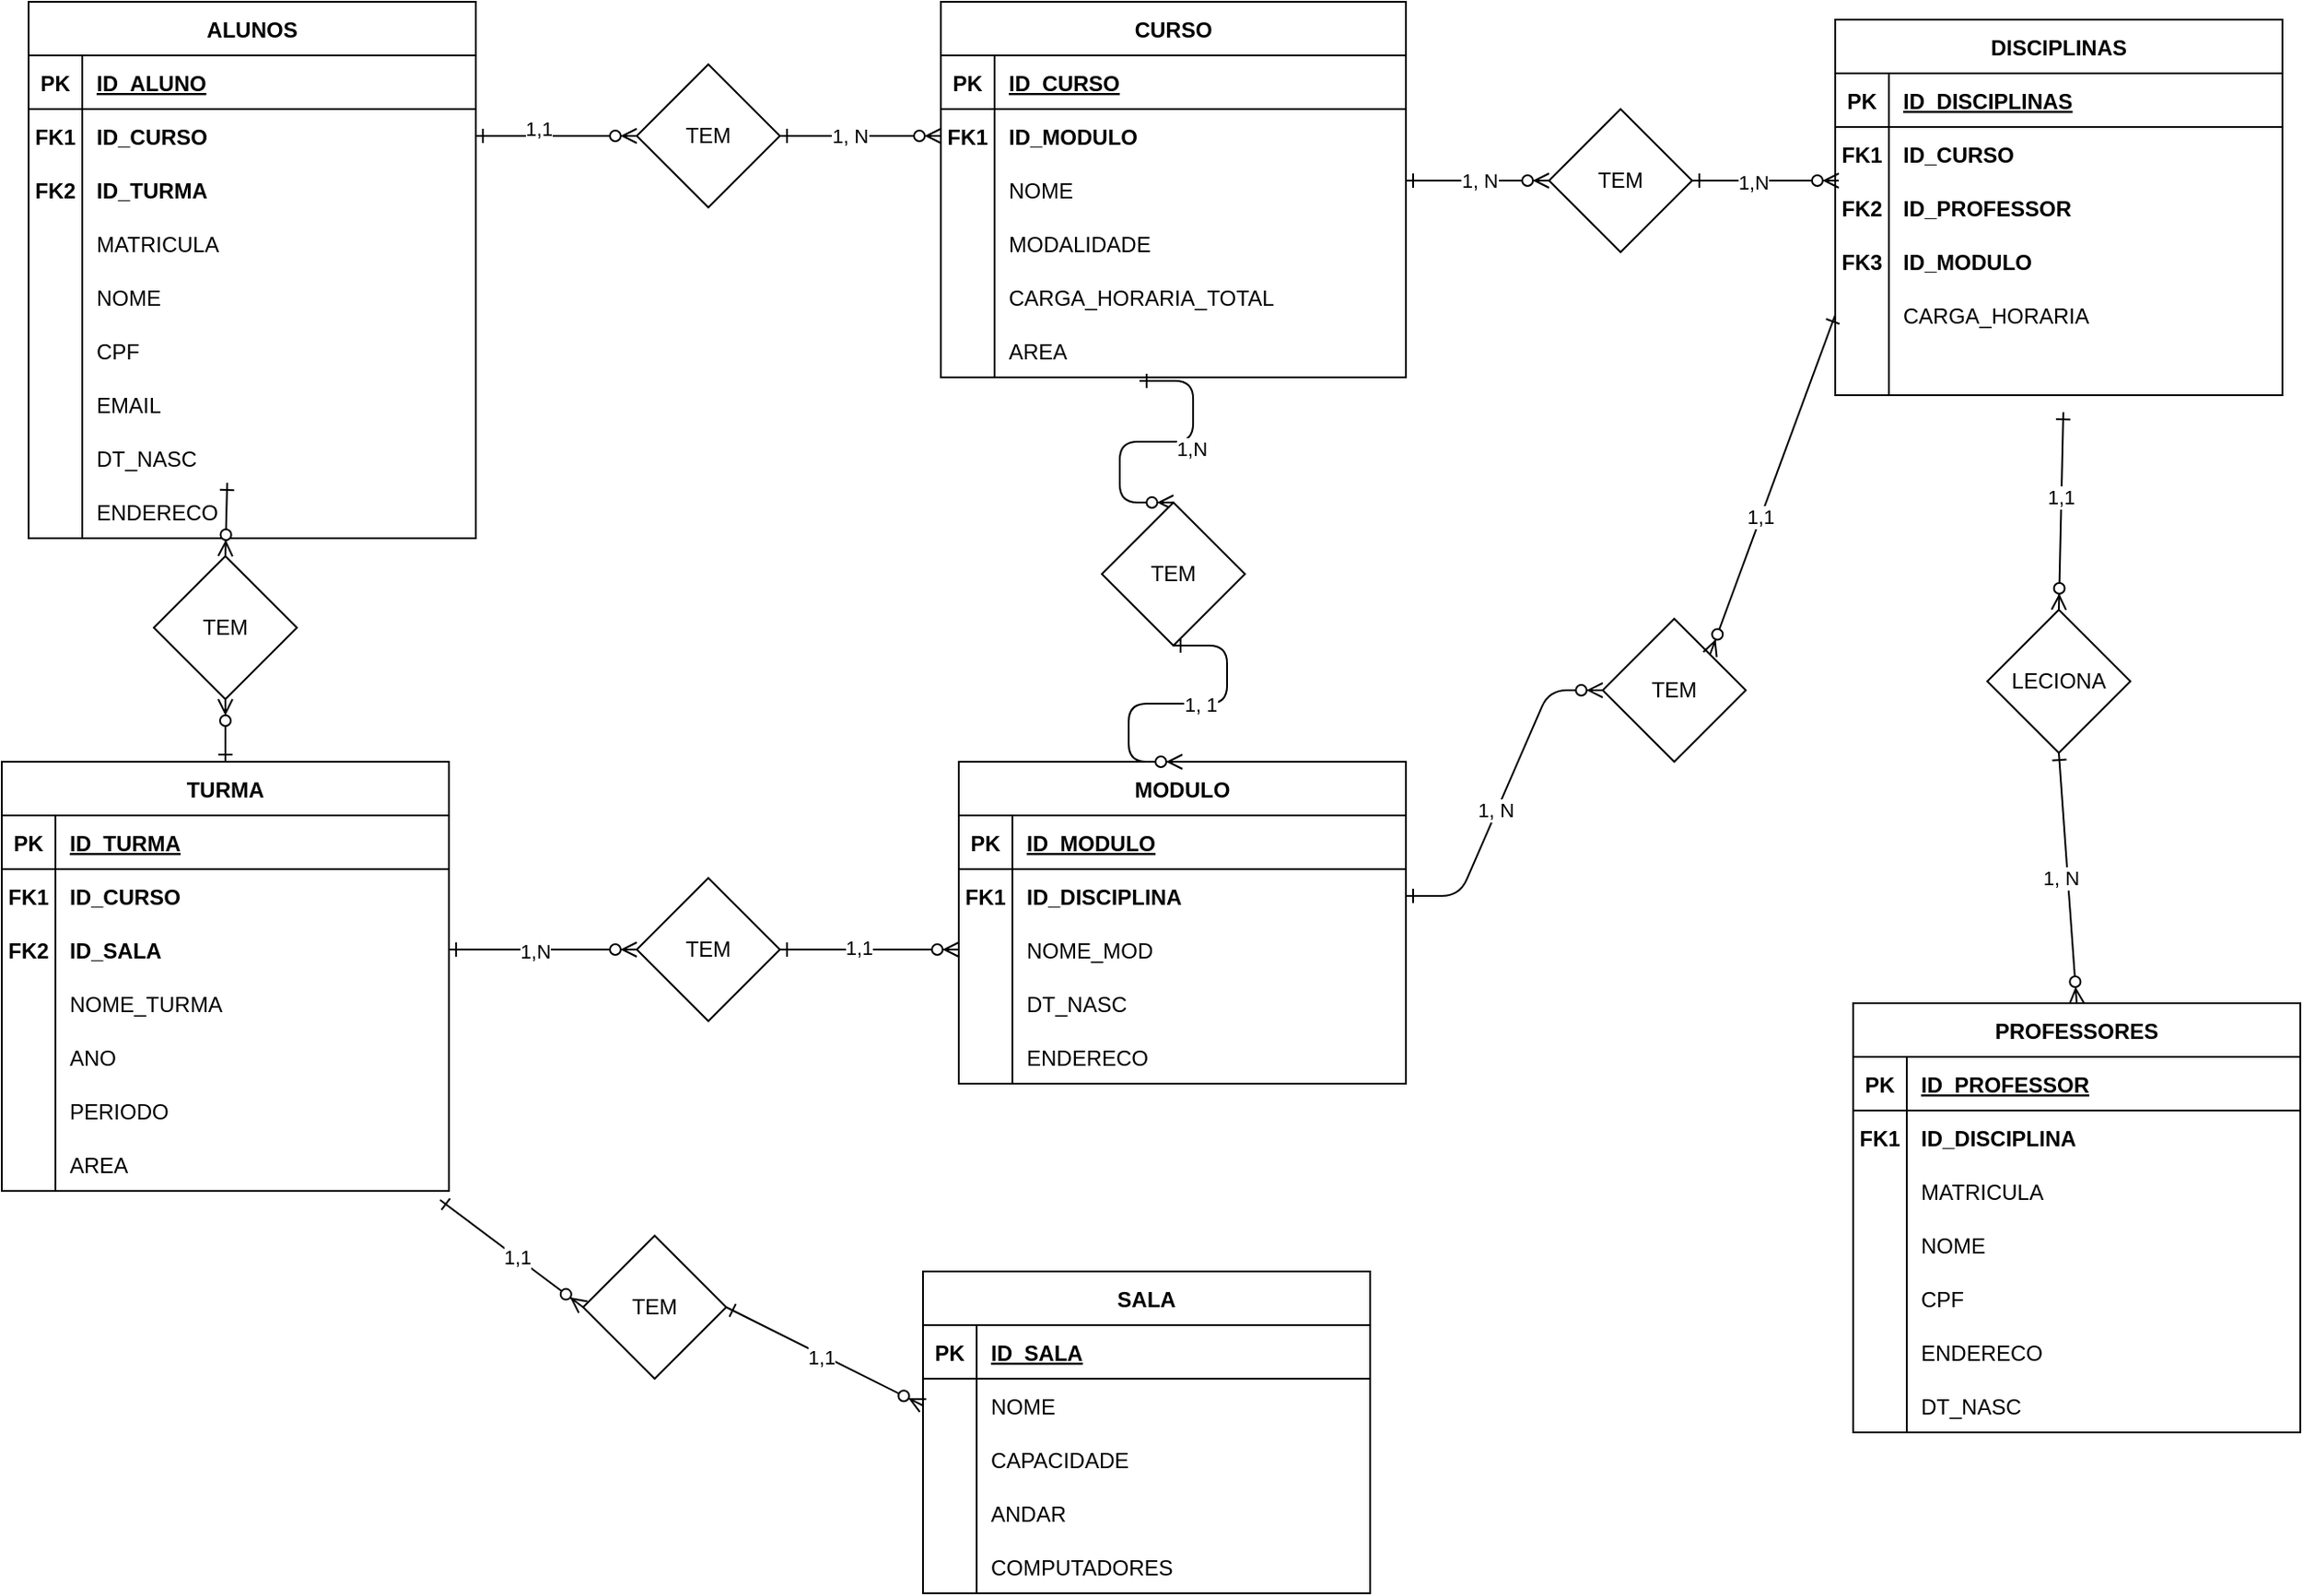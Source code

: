 <mxfile version="21.7.5" type="github">
  <diagram id="R2lEEEUBdFMjLlhIrx00" name="Page-1">
    <mxGraphModel dx="1434" dy="768" grid="1" gridSize="10" guides="1" tooltips="1" connect="1" arrows="1" fold="1" page="1" pageScale="1" pageWidth="850" pageHeight="1100" math="0" shadow="0" extFonts="Permanent Marker^https://fonts.googleapis.com/css?family=Permanent+Marker">
      <root>
        <mxCell id="0" />
        <mxCell id="1" parent="0" />
        <mxCell id="C-vyLk0tnHw3VtMMgP7b-1" value="" style="edgeStyle=entityRelationEdgeStyle;endArrow=ERzeroToMany;startArrow=ERone;endFill=1;startFill=0;exitX=1;exitY=0.5;exitDx=0;exitDy=0;entryX=0;entryY=0.5;entryDx=0;entryDy=0;" parent="1" source="-hiC41WYeYtVtAj1oazb-33" target="C-vyLk0tnHw3VtMMgP7b-6" edge="1">
          <mxGeometry width="100" height="100" relative="1" as="geometry">
            <mxPoint x="340" y="720" as="sourcePoint" />
            <mxPoint x="440" y="620" as="targetPoint" />
            <Array as="points">
              <mxPoint x="410" y="200" />
            </Array>
          </mxGeometry>
        </mxCell>
        <mxCell id="5HD7OeJxK2w6Mlb2MV0D-38" value="1, N" style="edgeLabel;html=1;align=center;verticalAlign=middle;resizable=0;points=[];" vertex="1" connectable="0" parent="C-vyLk0tnHw3VtMMgP7b-1">
          <mxGeometry x="-0.133" relative="1" as="geometry">
            <mxPoint as="offset" />
          </mxGeometry>
        </mxCell>
        <mxCell id="C-vyLk0tnHw3VtMMgP7b-12" value="" style="edgeStyle=entityRelationEdgeStyle;endArrow=ERzeroToMany;startArrow=ERone;endFill=1;startFill=0;entryX=0;entryY=0.5;entryDx=0;entryDy=0;" parent="1" source="-hiC41WYeYtVtAj1oazb-38" target="plqxTGIZk48bvA9duy29-41" edge="1">
          <mxGeometry width="100" height="100" relative="1" as="geometry">
            <mxPoint x="200" y="580" as="sourcePoint" />
            <mxPoint x="240" y="930" as="targetPoint" />
          </mxGeometry>
        </mxCell>
        <mxCell id="5HD7OeJxK2w6Mlb2MV0D-43" value="1,1" style="edgeLabel;html=1;align=center;verticalAlign=middle;resizable=0;points=[];" vertex="1" connectable="0" parent="C-vyLk0tnHw3VtMMgP7b-12">
          <mxGeometry x="-0.126" y="1" relative="1" as="geometry">
            <mxPoint as="offset" />
          </mxGeometry>
        </mxCell>
        <mxCell id="C-vyLk0tnHw3VtMMgP7b-2" value="CURSO" style="shape=table;startSize=30;container=1;collapsible=1;childLayout=tableLayout;fixedRows=1;rowLines=0;fontStyle=1;align=center;resizeLast=1;" parent="1" vertex="1">
          <mxGeometry x="560" y="120" width="260" height="210" as="geometry" />
        </mxCell>
        <mxCell id="C-vyLk0tnHw3VtMMgP7b-3" value="" style="shape=partialRectangle;collapsible=0;dropTarget=0;pointerEvents=0;fillColor=none;points=[[0,0.5],[1,0.5]];portConstraint=eastwest;top=0;left=0;right=0;bottom=1;" parent="C-vyLk0tnHw3VtMMgP7b-2" vertex="1">
          <mxGeometry y="30" width="260" height="30" as="geometry" />
        </mxCell>
        <mxCell id="C-vyLk0tnHw3VtMMgP7b-4" value="PK" style="shape=partialRectangle;overflow=hidden;connectable=0;fillColor=none;top=0;left=0;bottom=0;right=0;fontStyle=1;" parent="C-vyLk0tnHw3VtMMgP7b-3" vertex="1">
          <mxGeometry width="30" height="30" as="geometry">
            <mxRectangle width="30" height="30" as="alternateBounds" />
          </mxGeometry>
        </mxCell>
        <mxCell id="C-vyLk0tnHw3VtMMgP7b-5" value="ID_CURSO" style="shape=partialRectangle;overflow=hidden;connectable=0;fillColor=none;top=0;left=0;bottom=0;right=0;align=left;spacingLeft=6;fontStyle=5;" parent="C-vyLk0tnHw3VtMMgP7b-3" vertex="1">
          <mxGeometry x="30" width="230" height="30" as="geometry">
            <mxRectangle width="230" height="30" as="alternateBounds" />
          </mxGeometry>
        </mxCell>
        <mxCell id="C-vyLk0tnHw3VtMMgP7b-6" value="" style="shape=partialRectangle;collapsible=0;dropTarget=0;pointerEvents=0;fillColor=none;points=[[0,0.5],[1,0.5]];portConstraint=eastwest;top=0;left=0;right=0;bottom=0;" parent="C-vyLk0tnHw3VtMMgP7b-2" vertex="1">
          <mxGeometry y="60" width="260" height="30" as="geometry" />
        </mxCell>
        <mxCell id="C-vyLk0tnHw3VtMMgP7b-7" value="FK1" style="shape=partialRectangle;overflow=hidden;connectable=0;fillColor=none;top=0;left=0;bottom=0;right=0;fontStyle=1" parent="C-vyLk0tnHw3VtMMgP7b-6" vertex="1">
          <mxGeometry width="30" height="30" as="geometry">
            <mxRectangle width="30" height="30" as="alternateBounds" />
          </mxGeometry>
        </mxCell>
        <mxCell id="C-vyLk0tnHw3VtMMgP7b-8" value="ID_MODULO" style="shape=partialRectangle;overflow=hidden;connectable=0;fillColor=none;top=0;left=0;bottom=0;right=0;align=left;spacingLeft=6;fontStyle=1" parent="C-vyLk0tnHw3VtMMgP7b-6" vertex="1">
          <mxGeometry x="30" width="230" height="30" as="geometry">
            <mxRectangle width="230" height="30" as="alternateBounds" />
          </mxGeometry>
        </mxCell>
        <mxCell id="C-vyLk0tnHw3VtMMgP7b-9" value="" style="shape=partialRectangle;collapsible=0;dropTarget=0;pointerEvents=0;fillColor=none;points=[[0,0.5],[1,0.5]];portConstraint=eastwest;top=0;left=0;right=0;bottom=0;" parent="C-vyLk0tnHw3VtMMgP7b-2" vertex="1">
          <mxGeometry y="90" width="260" height="30" as="geometry" />
        </mxCell>
        <mxCell id="C-vyLk0tnHw3VtMMgP7b-10" value="" style="shape=partialRectangle;overflow=hidden;connectable=0;fillColor=none;top=0;left=0;bottom=0;right=0;" parent="C-vyLk0tnHw3VtMMgP7b-9" vertex="1">
          <mxGeometry width="30" height="30" as="geometry">
            <mxRectangle width="30" height="30" as="alternateBounds" />
          </mxGeometry>
        </mxCell>
        <mxCell id="C-vyLk0tnHw3VtMMgP7b-11" value="NOME" style="shape=partialRectangle;overflow=hidden;connectable=0;fillColor=none;top=0;left=0;bottom=0;right=0;align=left;spacingLeft=6;" parent="C-vyLk0tnHw3VtMMgP7b-9" vertex="1">
          <mxGeometry x="30" width="230" height="30" as="geometry">
            <mxRectangle width="230" height="30" as="alternateBounds" />
          </mxGeometry>
        </mxCell>
        <mxCell id="plqxTGIZk48bvA9duy29-15" value="" style="shape=partialRectangle;collapsible=0;dropTarget=0;pointerEvents=0;fillColor=none;points=[[0,0.5],[1,0.5]];portConstraint=eastwest;top=0;left=0;right=0;bottom=0;" parent="C-vyLk0tnHw3VtMMgP7b-2" vertex="1">
          <mxGeometry y="120" width="260" height="30" as="geometry" />
        </mxCell>
        <mxCell id="plqxTGIZk48bvA9duy29-16" value="" style="shape=partialRectangle;overflow=hidden;connectable=0;fillColor=none;top=0;left=0;bottom=0;right=0;" parent="plqxTGIZk48bvA9duy29-15" vertex="1">
          <mxGeometry width="30" height="30" as="geometry">
            <mxRectangle width="30" height="30" as="alternateBounds" />
          </mxGeometry>
        </mxCell>
        <mxCell id="plqxTGIZk48bvA9duy29-17" value="MODALIDADE" style="shape=partialRectangle;overflow=hidden;connectable=0;fillColor=none;top=0;left=0;bottom=0;right=0;align=left;spacingLeft=6;" parent="plqxTGIZk48bvA9duy29-15" vertex="1">
          <mxGeometry x="30" width="230" height="30" as="geometry">
            <mxRectangle width="230" height="30" as="alternateBounds" />
          </mxGeometry>
        </mxCell>
        <mxCell id="plqxTGIZk48bvA9duy29-18" value="" style="shape=partialRectangle;collapsible=0;dropTarget=0;pointerEvents=0;fillColor=none;points=[[0,0.5],[1,0.5]];portConstraint=eastwest;top=0;left=0;right=0;bottom=0;" parent="C-vyLk0tnHw3VtMMgP7b-2" vertex="1">
          <mxGeometry y="150" width="260" height="30" as="geometry" />
        </mxCell>
        <mxCell id="plqxTGIZk48bvA9duy29-19" value="" style="shape=partialRectangle;overflow=hidden;connectable=0;fillColor=none;top=0;left=0;bottom=0;right=0;" parent="plqxTGIZk48bvA9duy29-18" vertex="1">
          <mxGeometry width="30" height="30" as="geometry">
            <mxRectangle width="30" height="30" as="alternateBounds" />
          </mxGeometry>
        </mxCell>
        <mxCell id="plqxTGIZk48bvA9duy29-20" value="CARGA_HORARIA_TOTAL" style="shape=partialRectangle;overflow=hidden;connectable=0;fillColor=none;top=0;left=0;bottom=0;right=0;align=left;spacingLeft=6;" parent="plqxTGIZk48bvA9duy29-18" vertex="1">
          <mxGeometry x="30" width="230" height="30" as="geometry">
            <mxRectangle width="230" height="30" as="alternateBounds" />
          </mxGeometry>
        </mxCell>
        <mxCell id="5HD7OeJxK2w6Mlb2MV0D-89" value="" style="shape=partialRectangle;collapsible=0;dropTarget=0;pointerEvents=0;fillColor=none;points=[[0,0.5],[1,0.5]];portConstraint=eastwest;top=0;left=0;right=0;bottom=0;" vertex="1" parent="C-vyLk0tnHw3VtMMgP7b-2">
          <mxGeometry y="180" width="260" height="30" as="geometry" />
        </mxCell>
        <mxCell id="5HD7OeJxK2w6Mlb2MV0D-90" value="" style="shape=partialRectangle;overflow=hidden;connectable=0;fillColor=none;top=0;left=0;bottom=0;right=0;" vertex="1" parent="5HD7OeJxK2w6Mlb2MV0D-89">
          <mxGeometry width="30" height="30" as="geometry">
            <mxRectangle width="30" height="30" as="alternateBounds" />
          </mxGeometry>
        </mxCell>
        <mxCell id="5HD7OeJxK2w6Mlb2MV0D-91" value="AREA" style="shape=partialRectangle;overflow=hidden;connectable=0;fillColor=none;top=0;left=0;bottom=0;right=0;align=left;spacingLeft=6;" vertex="1" parent="5HD7OeJxK2w6Mlb2MV0D-89">
          <mxGeometry x="30" width="230" height="30" as="geometry">
            <mxRectangle width="230" height="30" as="alternateBounds" />
          </mxGeometry>
        </mxCell>
        <mxCell id="C-vyLk0tnHw3VtMMgP7b-13" value="DISCIPLINAS" style="shape=table;startSize=30;container=1;collapsible=1;childLayout=tableLayout;fixedRows=1;rowLines=0;fontStyle=1;align=center;resizeLast=1;" parent="1" vertex="1">
          <mxGeometry x="1060" y="130" width="250" height="210" as="geometry" />
        </mxCell>
        <mxCell id="C-vyLk0tnHw3VtMMgP7b-14" value="" style="shape=partialRectangle;collapsible=0;dropTarget=0;pointerEvents=0;fillColor=none;points=[[0,0.5],[1,0.5]];portConstraint=eastwest;top=0;left=0;right=0;bottom=1;" parent="C-vyLk0tnHw3VtMMgP7b-13" vertex="1">
          <mxGeometry y="30" width="250" height="30" as="geometry" />
        </mxCell>
        <mxCell id="C-vyLk0tnHw3VtMMgP7b-15" value="PK" style="shape=partialRectangle;overflow=hidden;connectable=0;fillColor=none;top=0;left=0;bottom=0;right=0;fontStyle=1;" parent="C-vyLk0tnHw3VtMMgP7b-14" vertex="1">
          <mxGeometry width="30" height="30" as="geometry">
            <mxRectangle width="30" height="30" as="alternateBounds" />
          </mxGeometry>
        </mxCell>
        <mxCell id="C-vyLk0tnHw3VtMMgP7b-16" value="ID_DISCIPLINAS" style="shape=partialRectangle;overflow=hidden;connectable=0;fillColor=none;top=0;left=0;bottom=0;right=0;align=left;spacingLeft=6;fontStyle=5;" parent="C-vyLk0tnHw3VtMMgP7b-14" vertex="1">
          <mxGeometry x="30" width="220" height="30" as="geometry">
            <mxRectangle width="220" height="30" as="alternateBounds" />
          </mxGeometry>
        </mxCell>
        <mxCell id="C-vyLk0tnHw3VtMMgP7b-17" value="" style="shape=partialRectangle;collapsible=0;dropTarget=0;pointerEvents=0;fillColor=none;points=[[0,0.5],[1,0.5]];portConstraint=eastwest;top=0;left=0;right=0;bottom=0;" parent="C-vyLk0tnHw3VtMMgP7b-13" vertex="1">
          <mxGeometry y="60" width="250" height="30" as="geometry" />
        </mxCell>
        <mxCell id="C-vyLk0tnHw3VtMMgP7b-18" value="FK1" style="shape=partialRectangle;overflow=hidden;connectable=0;fillColor=none;top=0;left=0;bottom=0;right=0;fontStyle=1" parent="C-vyLk0tnHw3VtMMgP7b-17" vertex="1">
          <mxGeometry width="30" height="30" as="geometry">
            <mxRectangle width="30" height="30" as="alternateBounds" />
          </mxGeometry>
        </mxCell>
        <mxCell id="C-vyLk0tnHw3VtMMgP7b-19" value="ID_CURSO" style="shape=partialRectangle;overflow=hidden;connectable=0;fillColor=none;top=0;left=0;bottom=0;right=0;align=left;spacingLeft=6;fontStyle=1" parent="C-vyLk0tnHw3VtMMgP7b-17" vertex="1">
          <mxGeometry x="30" width="220" height="30" as="geometry">
            <mxRectangle width="220" height="30" as="alternateBounds" />
          </mxGeometry>
        </mxCell>
        <mxCell id="C-vyLk0tnHw3VtMMgP7b-20" value="" style="shape=partialRectangle;collapsible=0;dropTarget=0;pointerEvents=0;fillColor=none;points=[[0,0.5],[1,0.5]];portConstraint=eastwest;top=0;left=0;right=0;bottom=0;" parent="C-vyLk0tnHw3VtMMgP7b-13" vertex="1">
          <mxGeometry y="90" width="250" height="30" as="geometry" />
        </mxCell>
        <mxCell id="C-vyLk0tnHw3VtMMgP7b-21" value="FK2" style="shape=partialRectangle;overflow=hidden;connectable=0;fillColor=none;top=0;left=0;bottom=0;right=0;fontStyle=1" parent="C-vyLk0tnHw3VtMMgP7b-20" vertex="1">
          <mxGeometry width="30" height="30" as="geometry">
            <mxRectangle width="30" height="30" as="alternateBounds" />
          </mxGeometry>
        </mxCell>
        <mxCell id="C-vyLk0tnHw3VtMMgP7b-22" value="ID_PROFESSOR" style="shape=partialRectangle;overflow=hidden;connectable=0;fillColor=none;top=0;left=0;bottom=0;right=0;align=left;spacingLeft=6;fontStyle=1" parent="C-vyLk0tnHw3VtMMgP7b-20" vertex="1">
          <mxGeometry x="30" width="220" height="30" as="geometry">
            <mxRectangle width="220" height="30" as="alternateBounds" />
          </mxGeometry>
        </mxCell>
        <mxCell id="plqxTGIZk48bvA9duy29-24" value="" style="shape=partialRectangle;collapsible=0;dropTarget=0;pointerEvents=0;fillColor=none;points=[[0,0.5],[1,0.5]];portConstraint=eastwest;top=0;left=0;right=0;bottom=0;" parent="C-vyLk0tnHw3VtMMgP7b-13" vertex="1">
          <mxGeometry y="120" width="250" height="30" as="geometry" />
        </mxCell>
        <mxCell id="plqxTGIZk48bvA9duy29-25" value="FK3" style="shape=partialRectangle;overflow=hidden;connectable=0;fillColor=none;top=0;left=0;bottom=0;right=0;fontStyle=1" parent="plqxTGIZk48bvA9duy29-24" vertex="1">
          <mxGeometry width="30" height="30" as="geometry">
            <mxRectangle width="30" height="30" as="alternateBounds" />
          </mxGeometry>
        </mxCell>
        <mxCell id="plqxTGIZk48bvA9duy29-26" value="" style="shape=partialRectangle;overflow=hidden;connectable=0;fillColor=none;top=0;left=0;bottom=0;right=0;align=left;spacingLeft=6;" parent="plqxTGIZk48bvA9duy29-24" vertex="1">
          <mxGeometry x="30" width="220" height="30" as="geometry">
            <mxRectangle width="220" height="30" as="alternateBounds" />
          </mxGeometry>
        </mxCell>
        <mxCell id="plqxTGIZk48bvA9duy29-27" value="" style="shape=partialRectangle;collapsible=0;dropTarget=0;pointerEvents=0;fillColor=none;points=[[0,0.5],[1,0.5]];portConstraint=eastwest;top=0;left=0;right=0;bottom=0;" parent="C-vyLk0tnHw3VtMMgP7b-13" vertex="1">
          <mxGeometry y="150" width="250" height="30" as="geometry" />
        </mxCell>
        <mxCell id="plqxTGIZk48bvA9duy29-28" value="" style="shape=partialRectangle;overflow=hidden;connectable=0;fillColor=none;top=0;left=0;bottom=0;right=0;" parent="plqxTGIZk48bvA9duy29-27" vertex="1">
          <mxGeometry width="30" height="30" as="geometry">
            <mxRectangle width="30" height="30" as="alternateBounds" />
          </mxGeometry>
        </mxCell>
        <mxCell id="plqxTGIZk48bvA9duy29-29" value="CARGA_HORARIA" style="shape=partialRectangle;overflow=hidden;connectable=0;fillColor=none;top=0;left=0;bottom=0;right=0;align=left;spacingLeft=6;" parent="plqxTGIZk48bvA9duy29-27" vertex="1">
          <mxGeometry x="30" width="220" height="30" as="geometry">
            <mxRectangle width="220" height="30" as="alternateBounds" />
          </mxGeometry>
        </mxCell>
        <mxCell id="plqxTGIZk48bvA9duy29-30" value="" style="shape=partialRectangle;collapsible=0;dropTarget=0;pointerEvents=0;fillColor=none;points=[[0,0.5],[1,0.5]];portConstraint=eastwest;top=0;left=0;right=0;bottom=0;" parent="C-vyLk0tnHw3VtMMgP7b-13" vertex="1">
          <mxGeometry y="180" width="250" height="30" as="geometry" />
        </mxCell>
        <mxCell id="plqxTGIZk48bvA9duy29-31" value="" style="shape=partialRectangle;overflow=hidden;connectable=0;fillColor=none;top=0;left=0;bottom=0;right=0;" parent="plqxTGIZk48bvA9duy29-30" vertex="1">
          <mxGeometry width="30" height="30" as="geometry">
            <mxRectangle width="30" height="30" as="alternateBounds" />
          </mxGeometry>
        </mxCell>
        <mxCell id="plqxTGIZk48bvA9duy29-32" value="" style="shape=partialRectangle;overflow=hidden;connectable=0;fillColor=none;top=0;left=0;bottom=0;right=0;align=left;spacingLeft=6;" parent="plqxTGIZk48bvA9duy29-30" vertex="1">
          <mxGeometry x="30" width="220" height="30" as="geometry">
            <mxRectangle width="220" height="30" as="alternateBounds" />
          </mxGeometry>
        </mxCell>
        <mxCell id="C-vyLk0tnHw3VtMMgP7b-23" value="ALUNOS" style="shape=table;startSize=30;container=1;collapsible=1;childLayout=tableLayout;fixedRows=1;rowLines=0;fontStyle=1;align=center;resizeLast=1;" parent="1" vertex="1">
          <mxGeometry x="50" y="120" width="250" height="300" as="geometry">
            <mxRectangle x="50" y="120" width="80" height="30" as="alternateBounds" />
          </mxGeometry>
        </mxCell>
        <mxCell id="C-vyLk0tnHw3VtMMgP7b-24" value="" style="shape=partialRectangle;collapsible=0;dropTarget=0;pointerEvents=0;fillColor=none;points=[[0,0.5],[1,0.5]];portConstraint=eastwest;top=0;left=0;right=0;bottom=1;" parent="C-vyLk0tnHw3VtMMgP7b-23" vertex="1">
          <mxGeometry y="30" width="250" height="30" as="geometry" />
        </mxCell>
        <mxCell id="C-vyLk0tnHw3VtMMgP7b-25" value="PK" style="shape=partialRectangle;overflow=hidden;connectable=0;fillColor=none;top=0;left=0;bottom=0;right=0;fontStyle=1;" parent="C-vyLk0tnHw3VtMMgP7b-24" vertex="1">
          <mxGeometry width="30" height="30" as="geometry">
            <mxRectangle width="30" height="30" as="alternateBounds" />
          </mxGeometry>
        </mxCell>
        <mxCell id="C-vyLk0tnHw3VtMMgP7b-26" value="ID_ALUNO" style="shape=partialRectangle;overflow=hidden;connectable=0;fillColor=none;top=0;left=0;bottom=0;right=0;align=left;spacingLeft=6;fontStyle=5;" parent="C-vyLk0tnHw3VtMMgP7b-24" vertex="1">
          <mxGeometry x="30" width="220" height="30" as="geometry">
            <mxRectangle width="220" height="30" as="alternateBounds" />
          </mxGeometry>
        </mxCell>
        <mxCell id="C-vyLk0tnHw3VtMMgP7b-27" value="" style="shape=partialRectangle;collapsible=0;dropTarget=0;pointerEvents=0;fillColor=none;points=[[0,0.5],[1,0.5]];portConstraint=eastwest;top=0;left=0;right=0;bottom=0;" parent="C-vyLk0tnHw3VtMMgP7b-23" vertex="1">
          <mxGeometry y="60" width="250" height="30" as="geometry" />
        </mxCell>
        <mxCell id="C-vyLk0tnHw3VtMMgP7b-28" value="FK1" style="shape=partialRectangle;overflow=hidden;connectable=0;fillColor=none;top=0;left=0;bottom=0;right=0;fontStyle=1" parent="C-vyLk0tnHw3VtMMgP7b-27" vertex="1">
          <mxGeometry width="30" height="30" as="geometry">
            <mxRectangle width="30" height="30" as="alternateBounds" />
          </mxGeometry>
        </mxCell>
        <mxCell id="C-vyLk0tnHw3VtMMgP7b-29" value="ID_CURSO" style="shape=partialRectangle;overflow=hidden;connectable=0;fillColor=none;top=0;left=0;bottom=0;right=0;align=left;spacingLeft=6;fontStyle=1" parent="C-vyLk0tnHw3VtMMgP7b-27" vertex="1">
          <mxGeometry x="30" width="220" height="30" as="geometry">
            <mxRectangle width="220" height="30" as="alternateBounds" />
          </mxGeometry>
        </mxCell>
        <mxCell id="plqxTGIZk48bvA9duy29-6" value="" style="shape=partialRectangle;collapsible=0;dropTarget=0;pointerEvents=0;fillColor=none;points=[[0,0.5],[1,0.5]];portConstraint=eastwest;top=0;left=0;right=0;bottom=0;" parent="C-vyLk0tnHw3VtMMgP7b-23" vertex="1">
          <mxGeometry y="90" width="250" height="30" as="geometry" />
        </mxCell>
        <mxCell id="plqxTGIZk48bvA9duy29-7" value="FK2" style="shape=partialRectangle;overflow=hidden;connectable=0;fillColor=none;top=0;left=0;bottom=0;right=0;fontStyle=1" parent="plqxTGIZk48bvA9duy29-6" vertex="1">
          <mxGeometry width="30" height="30" as="geometry">
            <mxRectangle width="30" height="30" as="alternateBounds" />
          </mxGeometry>
        </mxCell>
        <mxCell id="plqxTGIZk48bvA9duy29-8" value="ID_TURMA" style="shape=partialRectangle;overflow=hidden;connectable=0;fillColor=none;top=0;left=0;bottom=0;right=0;align=left;spacingLeft=6;fontStyle=1" parent="plqxTGIZk48bvA9duy29-6" vertex="1">
          <mxGeometry x="30" width="220" height="30" as="geometry">
            <mxRectangle width="220" height="30" as="alternateBounds" />
          </mxGeometry>
        </mxCell>
        <mxCell id="plqxTGIZk48bvA9duy29-9" value="" style="shape=partialRectangle;collapsible=0;dropTarget=0;pointerEvents=0;fillColor=none;points=[[0,0.5],[1,0.5]];portConstraint=eastwest;top=0;left=0;right=0;bottom=0;" parent="C-vyLk0tnHw3VtMMgP7b-23" vertex="1">
          <mxGeometry y="120" width="250" height="30" as="geometry" />
        </mxCell>
        <mxCell id="plqxTGIZk48bvA9duy29-10" value="" style="shape=partialRectangle;overflow=hidden;connectable=0;fillColor=none;top=0;left=0;bottom=0;right=0;" parent="plqxTGIZk48bvA9duy29-9" vertex="1">
          <mxGeometry width="30" height="30" as="geometry">
            <mxRectangle width="30" height="30" as="alternateBounds" />
          </mxGeometry>
        </mxCell>
        <mxCell id="plqxTGIZk48bvA9duy29-11" value="MATRICULA" style="shape=partialRectangle;overflow=hidden;connectable=0;fillColor=none;top=0;left=0;bottom=0;right=0;align=left;spacingLeft=6;" parent="plqxTGIZk48bvA9duy29-9" vertex="1">
          <mxGeometry x="30" width="220" height="30" as="geometry">
            <mxRectangle width="220" height="30" as="alternateBounds" />
          </mxGeometry>
        </mxCell>
        <mxCell id="plqxTGIZk48bvA9duy29-12" value="" style="shape=partialRectangle;collapsible=0;dropTarget=0;pointerEvents=0;fillColor=none;points=[[0,0.5],[1,0.5]];portConstraint=eastwest;top=0;left=0;right=0;bottom=0;" parent="C-vyLk0tnHw3VtMMgP7b-23" vertex="1">
          <mxGeometry y="150" width="250" height="30" as="geometry" />
        </mxCell>
        <mxCell id="plqxTGIZk48bvA9duy29-13" value="" style="shape=partialRectangle;overflow=hidden;connectable=0;fillColor=none;top=0;left=0;bottom=0;right=0;" parent="plqxTGIZk48bvA9duy29-12" vertex="1">
          <mxGeometry width="30" height="30" as="geometry">
            <mxRectangle width="30" height="30" as="alternateBounds" />
          </mxGeometry>
        </mxCell>
        <mxCell id="plqxTGIZk48bvA9duy29-14" value="NOME" style="shape=partialRectangle;overflow=hidden;connectable=0;fillColor=none;top=0;left=0;bottom=0;right=0;align=left;spacingLeft=6;" parent="plqxTGIZk48bvA9duy29-12" vertex="1">
          <mxGeometry x="30" width="220" height="30" as="geometry">
            <mxRectangle width="220" height="30" as="alternateBounds" />
          </mxGeometry>
        </mxCell>
        <mxCell id="5HD7OeJxK2w6Mlb2MV0D-4" value="" style="shape=partialRectangle;collapsible=0;dropTarget=0;pointerEvents=0;fillColor=none;points=[[0,0.5],[1,0.5]];portConstraint=eastwest;top=0;left=0;right=0;bottom=0;" vertex="1" parent="C-vyLk0tnHw3VtMMgP7b-23">
          <mxGeometry y="180" width="250" height="30" as="geometry" />
        </mxCell>
        <mxCell id="5HD7OeJxK2w6Mlb2MV0D-5" value="" style="shape=partialRectangle;overflow=hidden;connectable=0;fillColor=none;top=0;left=0;bottom=0;right=0;" vertex="1" parent="5HD7OeJxK2w6Mlb2MV0D-4">
          <mxGeometry width="30" height="30" as="geometry">
            <mxRectangle width="30" height="30" as="alternateBounds" />
          </mxGeometry>
        </mxCell>
        <mxCell id="5HD7OeJxK2w6Mlb2MV0D-6" value="CPF" style="shape=partialRectangle;overflow=hidden;connectable=0;fillColor=none;top=0;left=0;bottom=0;right=0;align=left;spacingLeft=6;" vertex="1" parent="5HD7OeJxK2w6Mlb2MV0D-4">
          <mxGeometry x="30" width="220" height="30" as="geometry">
            <mxRectangle width="220" height="30" as="alternateBounds" />
          </mxGeometry>
        </mxCell>
        <mxCell id="5HD7OeJxK2w6Mlb2MV0D-7" value="" style="shape=partialRectangle;collapsible=0;dropTarget=0;pointerEvents=0;fillColor=none;points=[[0,0.5],[1,0.5]];portConstraint=eastwest;top=0;left=0;right=0;bottom=0;" vertex="1" parent="C-vyLk0tnHw3VtMMgP7b-23">
          <mxGeometry y="210" width="250" height="30" as="geometry" />
        </mxCell>
        <mxCell id="5HD7OeJxK2w6Mlb2MV0D-8" value="" style="shape=partialRectangle;overflow=hidden;connectable=0;fillColor=none;top=0;left=0;bottom=0;right=0;" vertex="1" parent="5HD7OeJxK2w6Mlb2MV0D-7">
          <mxGeometry width="30" height="30" as="geometry">
            <mxRectangle width="30" height="30" as="alternateBounds" />
          </mxGeometry>
        </mxCell>
        <mxCell id="5HD7OeJxK2w6Mlb2MV0D-9" value="EMAIL" style="shape=partialRectangle;overflow=hidden;connectable=0;fillColor=none;top=0;left=0;bottom=0;right=0;align=left;spacingLeft=6;" vertex="1" parent="5HD7OeJxK2w6Mlb2MV0D-7">
          <mxGeometry x="30" width="220" height="30" as="geometry">
            <mxRectangle width="220" height="30" as="alternateBounds" />
          </mxGeometry>
        </mxCell>
        <mxCell id="5HD7OeJxK2w6Mlb2MV0D-10" value="" style="shape=partialRectangle;collapsible=0;dropTarget=0;pointerEvents=0;fillColor=none;points=[[0,0.5],[1,0.5]];portConstraint=eastwest;top=0;left=0;right=0;bottom=0;" vertex="1" parent="C-vyLk0tnHw3VtMMgP7b-23">
          <mxGeometry y="240" width="250" height="30" as="geometry" />
        </mxCell>
        <mxCell id="5HD7OeJxK2w6Mlb2MV0D-11" value="" style="shape=partialRectangle;overflow=hidden;connectable=0;fillColor=none;top=0;left=0;bottom=0;right=0;" vertex="1" parent="5HD7OeJxK2w6Mlb2MV0D-10">
          <mxGeometry width="30" height="30" as="geometry">
            <mxRectangle width="30" height="30" as="alternateBounds" />
          </mxGeometry>
        </mxCell>
        <mxCell id="5HD7OeJxK2w6Mlb2MV0D-12" value="DT_NASC" style="shape=partialRectangle;overflow=hidden;connectable=0;fillColor=none;top=0;left=0;bottom=0;right=0;align=left;spacingLeft=6;" vertex="1" parent="5HD7OeJxK2w6Mlb2MV0D-10">
          <mxGeometry x="30" width="220" height="30" as="geometry">
            <mxRectangle width="220" height="30" as="alternateBounds" />
          </mxGeometry>
        </mxCell>
        <mxCell id="5HD7OeJxK2w6Mlb2MV0D-86" value="" style="shape=partialRectangle;collapsible=0;dropTarget=0;pointerEvents=0;fillColor=none;points=[[0,0.5],[1,0.5]];portConstraint=eastwest;top=0;left=0;right=0;bottom=0;" vertex="1" parent="C-vyLk0tnHw3VtMMgP7b-23">
          <mxGeometry y="270" width="250" height="30" as="geometry" />
        </mxCell>
        <mxCell id="5HD7OeJxK2w6Mlb2MV0D-87" value="" style="shape=partialRectangle;overflow=hidden;connectable=0;fillColor=none;top=0;left=0;bottom=0;right=0;" vertex="1" parent="5HD7OeJxK2w6Mlb2MV0D-86">
          <mxGeometry width="30" height="30" as="geometry">
            <mxRectangle width="30" height="30" as="alternateBounds" />
          </mxGeometry>
        </mxCell>
        <mxCell id="5HD7OeJxK2w6Mlb2MV0D-88" value="ENDERECO" style="shape=partialRectangle;overflow=hidden;connectable=0;fillColor=none;top=0;left=0;bottom=0;right=0;align=left;spacingLeft=6;" vertex="1" parent="5HD7OeJxK2w6Mlb2MV0D-86">
          <mxGeometry x="30" width="220" height="30" as="geometry">
            <mxRectangle width="220" height="30" as="alternateBounds" />
          </mxGeometry>
        </mxCell>
        <mxCell id="plqxTGIZk48bvA9duy29-34" value="MODULO" style="shape=table;startSize=30;container=1;collapsible=1;childLayout=tableLayout;fixedRows=1;rowLines=0;fontStyle=1;align=center;resizeLast=1;" parent="1" vertex="1">
          <mxGeometry x="570" y="545" width="250" height="180" as="geometry" />
        </mxCell>
        <mxCell id="plqxTGIZk48bvA9duy29-35" value="" style="shape=partialRectangle;collapsible=0;dropTarget=0;pointerEvents=0;fillColor=none;points=[[0,0.5],[1,0.5]];portConstraint=eastwest;top=0;left=0;right=0;bottom=1;" parent="plqxTGIZk48bvA9duy29-34" vertex="1">
          <mxGeometry y="30" width="250" height="30" as="geometry" />
        </mxCell>
        <mxCell id="plqxTGIZk48bvA9duy29-36" value="PK" style="shape=partialRectangle;overflow=hidden;connectable=0;fillColor=none;top=0;left=0;bottom=0;right=0;fontStyle=1;" parent="plqxTGIZk48bvA9duy29-35" vertex="1">
          <mxGeometry width="30" height="30" as="geometry">
            <mxRectangle width="30" height="30" as="alternateBounds" />
          </mxGeometry>
        </mxCell>
        <mxCell id="plqxTGIZk48bvA9duy29-37" value="ID_MODULO" style="shape=partialRectangle;overflow=hidden;connectable=0;fillColor=none;top=0;left=0;bottom=0;right=0;align=left;spacingLeft=6;fontStyle=5;" parent="plqxTGIZk48bvA9duy29-35" vertex="1">
          <mxGeometry x="30" width="220" height="30" as="geometry">
            <mxRectangle width="220" height="30" as="alternateBounds" />
          </mxGeometry>
        </mxCell>
        <mxCell id="plqxTGIZk48bvA9duy29-38" value="" style="shape=partialRectangle;collapsible=0;dropTarget=0;pointerEvents=0;fillColor=none;points=[[0,0.5],[1,0.5]];portConstraint=eastwest;top=0;left=0;right=0;bottom=0;" parent="plqxTGIZk48bvA9duy29-34" vertex="1">
          <mxGeometry y="60" width="250" height="30" as="geometry" />
        </mxCell>
        <mxCell id="plqxTGIZk48bvA9duy29-39" value="FK1" style="shape=partialRectangle;overflow=hidden;connectable=0;fillColor=none;top=0;left=0;bottom=0;right=0;fontStyle=1" parent="plqxTGIZk48bvA9duy29-38" vertex="1">
          <mxGeometry width="30" height="30" as="geometry">
            <mxRectangle width="30" height="30" as="alternateBounds" />
          </mxGeometry>
        </mxCell>
        <mxCell id="plqxTGIZk48bvA9duy29-40" value="ID_DISCIPLINA" style="shape=partialRectangle;overflow=hidden;connectable=0;fillColor=none;top=0;left=0;bottom=0;right=0;align=left;spacingLeft=6;fontStyle=1" parent="plqxTGIZk48bvA9duy29-38" vertex="1">
          <mxGeometry x="30" width="220" height="30" as="geometry">
            <mxRectangle width="220" height="30" as="alternateBounds" />
          </mxGeometry>
        </mxCell>
        <mxCell id="plqxTGIZk48bvA9duy29-41" value="" style="shape=partialRectangle;collapsible=0;dropTarget=0;pointerEvents=0;fillColor=none;points=[[0,0.5],[1,0.5]];portConstraint=eastwest;top=0;left=0;right=0;bottom=0;" parent="plqxTGIZk48bvA9duy29-34" vertex="1">
          <mxGeometry y="90" width="250" height="30" as="geometry" />
        </mxCell>
        <mxCell id="plqxTGIZk48bvA9duy29-42" value="" style="shape=partialRectangle;overflow=hidden;connectable=0;fillColor=none;top=0;left=0;bottom=0;right=0;" parent="plqxTGIZk48bvA9duy29-41" vertex="1">
          <mxGeometry width="30" height="30" as="geometry">
            <mxRectangle width="30" height="30" as="alternateBounds" />
          </mxGeometry>
        </mxCell>
        <mxCell id="plqxTGIZk48bvA9duy29-43" value="NOME_MOD" style="shape=partialRectangle;overflow=hidden;connectable=0;fillColor=none;top=0;left=0;bottom=0;right=0;align=left;spacingLeft=6;" parent="plqxTGIZk48bvA9duy29-41" vertex="1">
          <mxGeometry x="30" width="220" height="30" as="geometry">
            <mxRectangle width="220" height="30" as="alternateBounds" />
          </mxGeometry>
        </mxCell>
        <mxCell id="plqxTGIZk48bvA9duy29-44" value="" style="shape=partialRectangle;collapsible=0;dropTarget=0;pointerEvents=0;fillColor=none;points=[[0,0.5],[1,0.5]];portConstraint=eastwest;top=0;left=0;right=0;bottom=0;" parent="plqxTGIZk48bvA9duy29-34" vertex="1">
          <mxGeometry y="120" width="250" height="30" as="geometry" />
        </mxCell>
        <mxCell id="plqxTGIZk48bvA9duy29-45" value="" style="shape=partialRectangle;overflow=hidden;connectable=0;fillColor=none;top=0;left=0;bottom=0;right=0;" parent="plqxTGIZk48bvA9duy29-44" vertex="1">
          <mxGeometry width="30" height="30" as="geometry">
            <mxRectangle width="30" height="30" as="alternateBounds" />
          </mxGeometry>
        </mxCell>
        <mxCell id="plqxTGIZk48bvA9duy29-46" value="DT_NASC" style="shape=partialRectangle;overflow=hidden;connectable=0;fillColor=none;top=0;left=0;bottom=0;right=0;align=left;spacingLeft=6;" parent="plqxTGIZk48bvA9duy29-44" vertex="1">
          <mxGeometry x="30" width="220" height="30" as="geometry">
            <mxRectangle width="220" height="30" as="alternateBounds" />
          </mxGeometry>
        </mxCell>
        <mxCell id="plqxTGIZk48bvA9duy29-47" value="" style="shape=partialRectangle;collapsible=0;dropTarget=0;pointerEvents=0;fillColor=none;points=[[0,0.5],[1,0.5]];portConstraint=eastwest;top=0;left=0;right=0;bottom=0;" parent="plqxTGIZk48bvA9duy29-34" vertex="1">
          <mxGeometry y="150" width="250" height="30" as="geometry" />
        </mxCell>
        <mxCell id="plqxTGIZk48bvA9duy29-48" value="" style="shape=partialRectangle;overflow=hidden;connectable=0;fillColor=none;top=0;left=0;bottom=0;right=0;" parent="plqxTGIZk48bvA9duy29-47" vertex="1">
          <mxGeometry width="30" height="30" as="geometry">
            <mxRectangle width="30" height="30" as="alternateBounds" />
          </mxGeometry>
        </mxCell>
        <mxCell id="plqxTGIZk48bvA9duy29-49" value="ENDERECO" style="shape=partialRectangle;overflow=hidden;connectable=0;fillColor=none;top=0;left=0;bottom=0;right=0;align=left;spacingLeft=6;" parent="plqxTGIZk48bvA9duy29-47" vertex="1">
          <mxGeometry x="30" width="220" height="30" as="geometry">
            <mxRectangle width="220" height="30" as="alternateBounds" />
          </mxGeometry>
        </mxCell>
        <mxCell id="plqxTGIZk48bvA9duy29-51" value="TURMA" style="shape=table;startSize=30;container=1;collapsible=1;childLayout=tableLayout;fixedRows=1;rowLines=0;fontStyle=1;align=center;resizeLast=1;" parent="1" vertex="1">
          <mxGeometry x="35" y="545" width="250" height="240" as="geometry" />
        </mxCell>
        <mxCell id="plqxTGIZk48bvA9duy29-52" value="" style="shape=partialRectangle;collapsible=0;dropTarget=0;pointerEvents=0;fillColor=none;points=[[0,0.5],[1,0.5]];portConstraint=eastwest;top=0;left=0;right=0;bottom=1;" parent="plqxTGIZk48bvA9duy29-51" vertex="1">
          <mxGeometry y="30" width="250" height="30" as="geometry" />
        </mxCell>
        <mxCell id="plqxTGIZk48bvA9duy29-53" value="PK" style="shape=partialRectangle;overflow=hidden;connectable=0;fillColor=none;top=0;left=0;bottom=0;right=0;fontStyle=1;" parent="plqxTGIZk48bvA9duy29-52" vertex="1">
          <mxGeometry width="30" height="30" as="geometry">
            <mxRectangle width="30" height="30" as="alternateBounds" />
          </mxGeometry>
        </mxCell>
        <mxCell id="plqxTGIZk48bvA9duy29-54" value="ID_TURMA" style="shape=partialRectangle;overflow=hidden;connectable=0;fillColor=none;top=0;left=0;bottom=0;right=0;align=left;spacingLeft=6;fontStyle=5;" parent="plqxTGIZk48bvA9duy29-52" vertex="1">
          <mxGeometry x="30" width="220" height="30" as="geometry">
            <mxRectangle width="220" height="30" as="alternateBounds" />
          </mxGeometry>
        </mxCell>
        <mxCell id="plqxTGIZk48bvA9duy29-55" value="" style="shape=partialRectangle;collapsible=0;dropTarget=0;pointerEvents=0;fillColor=none;points=[[0,0.5],[1,0.5]];portConstraint=eastwest;top=0;left=0;right=0;bottom=0;" parent="plqxTGIZk48bvA9duy29-51" vertex="1">
          <mxGeometry y="60" width="250" height="30" as="geometry" />
        </mxCell>
        <mxCell id="plqxTGIZk48bvA9duy29-56" value="FK1" style="shape=partialRectangle;overflow=hidden;connectable=0;fillColor=none;top=0;left=0;bottom=0;right=0;fontStyle=1" parent="plqxTGIZk48bvA9duy29-55" vertex="1">
          <mxGeometry width="30" height="30" as="geometry">
            <mxRectangle width="30" height="30" as="alternateBounds" />
          </mxGeometry>
        </mxCell>
        <mxCell id="plqxTGIZk48bvA9duy29-57" value="ID_CURSO" style="shape=partialRectangle;overflow=hidden;connectable=0;fillColor=none;top=0;left=0;bottom=0;right=0;align=left;spacingLeft=6;fontStyle=1" parent="plqxTGIZk48bvA9duy29-55" vertex="1">
          <mxGeometry x="30" width="220" height="30" as="geometry">
            <mxRectangle width="220" height="30" as="alternateBounds" />
          </mxGeometry>
        </mxCell>
        <mxCell id="plqxTGIZk48bvA9duy29-58" value="" style="shape=partialRectangle;collapsible=0;dropTarget=0;pointerEvents=0;fillColor=none;points=[[0,0.5],[1,0.5]];portConstraint=eastwest;top=0;left=0;right=0;bottom=0;" parent="plqxTGIZk48bvA9duy29-51" vertex="1">
          <mxGeometry y="90" width="250" height="30" as="geometry" />
        </mxCell>
        <mxCell id="plqxTGIZk48bvA9duy29-59" value="FK2" style="shape=partialRectangle;overflow=hidden;connectable=0;fillColor=none;top=0;left=0;bottom=0;right=0;fontStyle=1" parent="plqxTGIZk48bvA9duy29-58" vertex="1">
          <mxGeometry width="30" height="30" as="geometry">
            <mxRectangle width="30" height="30" as="alternateBounds" />
          </mxGeometry>
        </mxCell>
        <mxCell id="plqxTGIZk48bvA9duy29-60" value="ID_SALA" style="shape=partialRectangle;overflow=hidden;connectable=0;fillColor=none;top=0;left=0;bottom=0;right=0;align=left;spacingLeft=6;fontStyle=1" parent="plqxTGIZk48bvA9duy29-58" vertex="1">
          <mxGeometry x="30" width="220" height="30" as="geometry">
            <mxRectangle width="220" height="30" as="alternateBounds" />
          </mxGeometry>
        </mxCell>
        <mxCell id="plqxTGIZk48bvA9duy29-61" value="" style="shape=partialRectangle;collapsible=0;dropTarget=0;pointerEvents=0;fillColor=none;points=[[0,0.5],[1,0.5]];portConstraint=eastwest;top=0;left=0;right=0;bottom=0;" parent="plqxTGIZk48bvA9duy29-51" vertex="1">
          <mxGeometry y="120" width="250" height="30" as="geometry" />
        </mxCell>
        <mxCell id="plqxTGIZk48bvA9duy29-62" value="" style="shape=partialRectangle;overflow=hidden;connectable=0;fillColor=none;top=0;left=0;bottom=0;right=0;" parent="plqxTGIZk48bvA9duy29-61" vertex="1">
          <mxGeometry width="30" height="30" as="geometry">
            <mxRectangle width="30" height="30" as="alternateBounds" />
          </mxGeometry>
        </mxCell>
        <mxCell id="plqxTGIZk48bvA9duy29-63" value="NOME_TURMA" style="shape=partialRectangle;overflow=hidden;connectable=0;fillColor=none;top=0;left=0;bottom=0;right=0;align=left;spacingLeft=6;" parent="plqxTGIZk48bvA9duy29-61" vertex="1">
          <mxGeometry x="30" width="220" height="30" as="geometry">
            <mxRectangle width="220" height="30" as="alternateBounds" />
          </mxGeometry>
        </mxCell>
        <mxCell id="plqxTGIZk48bvA9duy29-64" value="" style="shape=partialRectangle;collapsible=0;dropTarget=0;pointerEvents=0;fillColor=none;points=[[0,0.5],[1,0.5]];portConstraint=eastwest;top=0;left=0;right=0;bottom=0;" parent="plqxTGIZk48bvA9duy29-51" vertex="1">
          <mxGeometry y="150" width="250" height="30" as="geometry" />
        </mxCell>
        <mxCell id="plqxTGIZk48bvA9duy29-65" value="" style="shape=partialRectangle;overflow=hidden;connectable=0;fillColor=none;top=0;left=0;bottom=0;right=0;" parent="plqxTGIZk48bvA9duy29-64" vertex="1">
          <mxGeometry width="30" height="30" as="geometry">
            <mxRectangle width="30" height="30" as="alternateBounds" />
          </mxGeometry>
        </mxCell>
        <mxCell id="plqxTGIZk48bvA9duy29-66" value="ANO" style="shape=partialRectangle;overflow=hidden;connectable=0;fillColor=none;top=0;left=0;bottom=0;right=0;align=left;spacingLeft=6;" parent="plqxTGIZk48bvA9duy29-64" vertex="1">
          <mxGeometry x="30" width="220" height="30" as="geometry">
            <mxRectangle width="220" height="30" as="alternateBounds" />
          </mxGeometry>
        </mxCell>
        <mxCell id="5HD7OeJxK2w6Mlb2MV0D-49" value="" style="shape=partialRectangle;collapsible=0;dropTarget=0;pointerEvents=0;fillColor=none;points=[[0,0.5],[1,0.5]];portConstraint=eastwest;top=0;left=0;right=0;bottom=0;" vertex="1" parent="plqxTGIZk48bvA9duy29-51">
          <mxGeometry y="180" width="250" height="30" as="geometry" />
        </mxCell>
        <mxCell id="5HD7OeJxK2w6Mlb2MV0D-50" value="" style="shape=partialRectangle;overflow=hidden;connectable=0;fillColor=none;top=0;left=0;bottom=0;right=0;" vertex="1" parent="5HD7OeJxK2w6Mlb2MV0D-49">
          <mxGeometry width="30" height="30" as="geometry">
            <mxRectangle width="30" height="30" as="alternateBounds" />
          </mxGeometry>
        </mxCell>
        <mxCell id="5HD7OeJxK2w6Mlb2MV0D-51" value="PERIODO" style="shape=partialRectangle;overflow=hidden;connectable=0;fillColor=none;top=0;left=0;bottom=0;right=0;align=left;spacingLeft=6;" vertex="1" parent="5HD7OeJxK2w6Mlb2MV0D-49">
          <mxGeometry x="30" width="220" height="30" as="geometry">
            <mxRectangle width="220" height="30" as="alternateBounds" />
          </mxGeometry>
        </mxCell>
        <mxCell id="5HD7OeJxK2w6Mlb2MV0D-52" value="" style="shape=partialRectangle;collapsible=0;dropTarget=0;pointerEvents=0;fillColor=none;points=[[0,0.5],[1,0.5]];portConstraint=eastwest;top=0;left=0;right=0;bottom=0;" vertex="1" parent="plqxTGIZk48bvA9duy29-51">
          <mxGeometry y="210" width="250" height="30" as="geometry" />
        </mxCell>
        <mxCell id="5HD7OeJxK2w6Mlb2MV0D-53" value="" style="shape=partialRectangle;overflow=hidden;connectable=0;fillColor=none;top=0;left=0;bottom=0;right=0;" vertex="1" parent="5HD7OeJxK2w6Mlb2MV0D-52">
          <mxGeometry width="30" height="30" as="geometry">
            <mxRectangle width="30" height="30" as="alternateBounds" />
          </mxGeometry>
        </mxCell>
        <mxCell id="5HD7OeJxK2w6Mlb2MV0D-54" value="AREA" style="shape=partialRectangle;overflow=hidden;connectable=0;fillColor=none;top=0;left=0;bottom=0;right=0;align=left;spacingLeft=6;" vertex="1" parent="5HD7OeJxK2w6Mlb2MV0D-52">
          <mxGeometry x="30" width="220" height="30" as="geometry">
            <mxRectangle width="220" height="30" as="alternateBounds" />
          </mxGeometry>
        </mxCell>
        <mxCell id="plqxTGIZk48bvA9duy29-69" value="" style="edgeStyle=entityRelationEdgeStyle;endArrow=ERzeroToMany;startArrow=ERone;endFill=1;startFill=0;entryX=0.008;entryY=0;entryDx=0;entryDy=0;entryPerimeter=0;" parent="1" source="-hiC41WYeYtVtAj1oazb-36" target="C-vyLk0tnHw3VtMMgP7b-20" edge="1">
          <mxGeometry width="100" height="100" relative="1" as="geometry">
            <mxPoint x="830" y="175" as="sourcePoint" />
            <mxPoint x="850" y="530" as="targetPoint" />
            <Array as="points">
              <mxPoint x="810" y="350" />
              <mxPoint x="970" y="260" />
              <mxPoint x="820" y="420" />
              <mxPoint x="860" y="470" />
              <mxPoint x="830" y="420" />
              <mxPoint x="910" y="260" />
              <mxPoint x="850" y="470" />
              <mxPoint x="790" y="530" />
            </Array>
          </mxGeometry>
        </mxCell>
        <mxCell id="5HD7OeJxK2w6Mlb2MV0D-40" value="1,N" style="edgeLabel;html=1;align=center;verticalAlign=middle;resizable=0;points=[];" vertex="1" connectable="0" parent="plqxTGIZk48bvA9duy29-69">
          <mxGeometry x="-0.171" y="-1" relative="1" as="geometry">
            <mxPoint as="offset" />
          </mxGeometry>
        </mxCell>
        <mxCell id="-hiC41WYeYtVtAj1oazb-1" value="SALA" style="shape=table;startSize=30;container=1;collapsible=1;childLayout=tableLayout;fixedRows=1;rowLines=0;fontStyle=1;align=center;resizeLast=1;" parent="1" vertex="1">
          <mxGeometry x="550" y="830" width="250" height="180" as="geometry" />
        </mxCell>
        <mxCell id="-hiC41WYeYtVtAj1oazb-2" value="" style="shape=partialRectangle;collapsible=0;dropTarget=0;pointerEvents=0;fillColor=none;points=[[0,0.5],[1,0.5]];portConstraint=eastwest;top=0;left=0;right=0;bottom=1;" parent="-hiC41WYeYtVtAj1oazb-1" vertex="1">
          <mxGeometry y="30" width="250" height="30" as="geometry" />
        </mxCell>
        <mxCell id="-hiC41WYeYtVtAj1oazb-3" value="PK" style="shape=partialRectangle;overflow=hidden;connectable=0;fillColor=none;top=0;left=0;bottom=0;right=0;fontStyle=1;" parent="-hiC41WYeYtVtAj1oazb-2" vertex="1">
          <mxGeometry width="30" height="30" as="geometry">
            <mxRectangle width="30" height="30" as="alternateBounds" />
          </mxGeometry>
        </mxCell>
        <mxCell id="-hiC41WYeYtVtAj1oazb-4" value="ID_SALA" style="shape=partialRectangle;overflow=hidden;connectable=0;fillColor=none;top=0;left=0;bottom=0;right=0;align=left;spacingLeft=6;fontStyle=5;" parent="-hiC41WYeYtVtAj1oazb-2" vertex="1">
          <mxGeometry x="30" width="220" height="30" as="geometry">
            <mxRectangle width="220" height="30" as="alternateBounds" />
          </mxGeometry>
        </mxCell>
        <mxCell id="-hiC41WYeYtVtAj1oazb-5" value="" style="shape=partialRectangle;collapsible=0;dropTarget=0;pointerEvents=0;fillColor=none;points=[[0,0.5],[1,0.5]];portConstraint=eastwest;top=0;left=0;right=0;bottom=0;" parent="-hiC41WYeYtVtAj1oazb-1" vertex="1">
          <mxGeometry y="60" width="250" height="30" as="geometry" />
        </mxCell>
        <mxCell id="-hiC41WYeYtVtAj1oazb-6" value="" style="shape=partialRectangle;overflow=hidden;connectable=0;fillColor=none;top=0;left=0;bottom=0;right=0;" parent="-hiC41WYeYtVtAj1oazb-5" vertex="1">
          <mxGeometry width="30" height="30" as="geometry">
            <mxRectangle width="30" height="30" as="alternateBounds" />
          </mxGeometry>
        </mxCell>
        <mxCell id="-hiC41WYeYtVtAj1oazb-7" value="NOME" style="shape=partialRectangle;overflow=hidden;connectable=0;fillColor=none;top=0;left=0;bottom=0;right=0;align=left;spacingLeft=6;" parent="-hiC41WYeYtVtAj1oazb-5" vertex="1">
          <mxGeometry x="30" width="220" height="30" as="geometry">
            <mxRectangle width="220" height="30" as="alternateBounds" />
          </mxGeometry>
        </mxCell>
        <mxCell id="-hiC41WYeYtVtAj1oazb-8" value="" style="shape=partialRectangle;collapsible=0;dropTarget=0;pointerEvents=0;fillColor=none;points=[[0,0.5],[1,0.5]];portConstraint=eastwest;top=0;left=0;right=0;bottom=0;" parent="-hiC41WYeYtVtAj1oazb-1" vertex="1">
          <mxGeometry y="90" width="250" height="30" as="geometry" />
        </mxCell>
        <mxCell id="-hiC41WYeYtVtAj1oazb-9" value="" style="shape=partialRectangle;overflow=hidden;connectable=0;fillColor=none;top=0;left=0;bottom=0;right=0;" parent="-hiC41WYeYtVtAj1oazb-8" vertex="1">
          <mxGeometry width="30" height="30" as="geometry">
            <mxRectangle width="30" height="30" as="alternateBounds" />
          </mxGeometry>
        </mxCell>
        <mxCell id="-hiC41WYeYtVtAj1oazb-10" value="CAPACIDADE" style="shape=partialRectangle;overflow=hidden;connectable=0;fillColor=none;top=0;left=0;bottom=0;right=0;align=left;spacingLeft=6;" parent="-hiC41WYeYtVtAj1oazb-8" vertex="1">
          <mxGeometry x="30" width="220" height="30" as="geometry">
            <mxRectangle width="220" height="30" as="alternateBounds" />
          </mxGeometry>
        </mxCell>
        <mxCell id="-hiC41WYeYtVtAj1oazb-11" value="" style="shape=partialRectangle;collapsible=0;dropTarget=0;pointerEvents=0;fillColor=none;points=[[0,0.5],[1,0.5]];portConstraint=eastwest;top=0;left=0;right=0;bottom=0;" parent="-hiC41WYeYtVtAj1oazb-1" vertex="1">
          <mxGeometry y="120" width="250" height="30" as="geometry" />
        </mxCell>
        <mxCell id="-hiC41WYeYtVtAj1oazb-12" value="" style="shape=partialRectangle;overflow=hidden;connectable=0;fillColor=none;top=0;left=0;bottom=0;right=0;" parent="-hiC41WYeYtVtAj1oazb-11" vertex="1">
          <mxGeometry width="30" height="30" as="geometry">
            <mxRectangle width="30" height="30" as="alternateBounds" />
          </mxGeometry>
        </mxCell>
        <mxCell id="-hiC41WYeYtVtAj1oazb-13" value="ANDAR" style="shape=partialRectangle;overflow=hidden;connectable=0;fillColor=none;top=0;left=0;bottom=0;right=0;align=left;spacingLeft=6;" parent="-hiC41WYeYtVtAj1oazb-11" vertex="1">
          <mxGeometry x="30" width="220" height="30" as="geometry">
            <mxRectangle width="220" height="30" as="alternateBounds" />
          </mxGeometry>
        </mxCell>
        <mxCell id="-hiC41WYeYtVtAj1oazb-14" value="" style="shape=partialRectangle;collapsible=0;dropTarget=0;pointerEvents=0;fillColor=none;points=[[0,0.5],[1,0.5]];portConstraint=eastwest;top=0;left=0;right=0;bottom=0;" parent="-hiC41WYeYtVtAj1oazb-1" vertex="1">
          <mxGeometry y="150" width="250" height="30" as="geometry" />
        </mxCell>
        <mxCell id="-hiC41WYeYtVtAj1oazb-15" value="" style="shape=partialRectangle;overflow=hidden;connectable=0;fillColor=none;top=0;left=0;bottom=0;right=0;" parent="-hiC41WYeYtVtAj1oazb-14" vertex="1">
          <mxGeometry width="30" height="30" as="geometry">
            <mxRectangle width="30" height="30" as="alternateBounds" />
          </mxGeometry>
        </mxCell>
        <mxCell id="-hiC41WYeYtVtAj1oazb-16" value="COMPUTADORES" style="shape=partialRectangle;overflow=hidden;connectable=0;fillColor=none;top=0;left=0;bottom=0;right=0;align=left;spacingLeft=6;" parent="-hiC41WYeYtVtAj1oazb-14" vertex="1">
          <mxGeometry x="30" width="220" height="30" as="geometry">
            <mxRectangle width="220" height="30" as="alternateBounds" />
          </mxGeometry>
        </mxCell>
        <mxCell id="-hiC41WYeYtVtAj1oazb-17" value="PROFESSORES" style="shape=table;startSize=30;container=1;collapsible=1;childLayout=tableLayout;fixedRows=1;rowLines=0;fontStyle=1;align=center;resizeLast=1;" parent="1" vertex="1">
          <mxGeometry x="1070" y="680" width="250" height="240" as="geometry" />
        </mxCell>
        <mxCell id="-hiC41WYeYtVtAj1oazb-18" value="" style="shape=partialRectangle;collapsible=0;dropTarget=0;pointerEvents=0;fillColor=none;points=[[0,0.5],[1,0.5]];portConstraint=eastwest;top=0;left=0;right=0;bottom=1;" parent="-hiC41WYeYtVtAj1oazb-17" vertex="1">
          <mxGeometry y="30" width="250" height="30" as="geometry" />
        </mxCell>
        <mxCell id="-hiC41WYeYtVtAj1oazb-19" value="PK" style="shape=partialRectangle;overflow=hidden;connectable=0;fillColor=none;top=0;left=0;bottom=0;right=0;fontStyle=1;" parent="-hiC41WYeYtVtAj1oazb-18" vertex="1">
          <mxGeometry width="30" height="30" as="geometry">
            <mxRectangle width="30" height="30" as="alternateBounds" />
          </mxGeometry>
        </mxCell>
        <mxCell id="-hiC41WYeYtVtAj1oazb-20" value="ID_PROFESSOR" style="shape=partialRectangle;overflow=hidden;connectable=0;fillColor=none;top=0;left=0;bottom=0;right=0;align=left;spacingLeft=6;fontStyle=5;" parent="-hiC41WYeYtVtAj1oazb-18" vertex="1">
          <mxGeometry x="30" width="220" height="30" as="geometry">
            <mxRectangle width="220" height="30" as="alternateBounds" />
          </mxGeometry>
        </mxCell>
        <mxCell id="-hiC41WYeYtVtAj1oazb-21" value="" style="shape=partialRectangle;collapsible=0;dropTarget=0;pointerEvents=0;fillColor=none;points=[[0,0.5],[1,0.5]];portConstraint=eastwest;top=0;left=0;right=0;bottom=0;" parent="-hiC41WYeYtVtAj1oazb-17" vertex="1">
          <mxGeometry y="60" width="250" height="30" as="geometry" />
        </mxCell>
        <mxCell id="-hiC41WYeYtVtAj1oazb-22" value="FK1" style="shape=partialRectangle;overflow=hidden;connectable=0;fillColor=none;top=0;left=0;bottom=0;right=0;fontStyle=1" parent="-hiC41WYeYtVtAj1oazb-21" vertex="1">
          <mxGeometry width="30" height="30" as="geometry">
            <mxRectangle width="30" height="30" as="alternateBounds" />
          </mxGeometry>
        </mxCell>
        <mxCell id="-hiC41WYeYtVtAj1oazb-23" value="ID_DISCIPLINA" style="shape=partialRectangle;overflow=hidden;connectable=0;fillColor=none;top=0;left=0;bottom=0;right=0;align=left;spacingLeft=6;fontStyle=1" parent="-hiC41WYeYtVtAj1oazb-21" vertex="1">
          <mxGeometry x="30" width="220" height="30" as="geometry">
            <mxRectangle width="220" height="30" as="alternateBounds" />
          </mxGeometry>
        </mxCell>
        <mxCell id="-hiC41WYeYtVtAj1oazb-24" value="" style="shape=partialRectangle;collapsible=0;dropTarget=0;pointerEvents=0;fillColor=none;points=[[0,0.5],[1,0.5]];portConstraint=eastwest;top=0;left=0;right=0;bottom=0;" parent="-hiC41WYeYtVtAj1oazb-17" vertex="1">
          <mxGeometry y="90" width="250" height="30" as="geometry" />
        </mxCell>
        <mxCell id="-hiC41WYeYtVtAj1oazb-25" value="" style="shape=partialRectangle;overflow=hidden;connectable=0;fillColor=none;top=0;left=0;bottom=0;right=0;" parent="-hiC41WYeYtVtAj1oazb-24" vertex="1">
          <mxGeometry width="30" height="30" as="geometry">
            <mxRectangle width="30" height="30" as="alternateBounds" />
          </mxGeometry>
        </mxCell>
        <mxCell id="-hiC41WYeYtVtAj1oazb-26" value="" style="shape=partialRectangle;overflow=hidden;connectable=0;fillColor=none;top=0;left=0;bottom=0;right=0;align=left;spacingLeft=6;" parent="-hiC41WYeYtVtAj1oazb-24" vertex="1">
          <mxGeometry x="30" width="220" height="30" as="geometry">
            <mxRectangle width="220" height="30" as="alternateBounds" />
          </mxGeometry>
        </mxCell>
        <mxCell id="-hiC41WYeYtVtAj1oazb-27" value="" style="shape=partialRectangle;collapsible=0;dropTarget=0;pointerEvents=0;fillColor=none;points=[[0,0.5],[1,0.5]];portConstraint=eastwest;top=0;left=0;right=0;bottom=0;" parent="-hiC41WYeYtVtAj1oazb-17" vertex="1">
          <mxGeometry y="120" width="250" height="30" as="geometry" />
        </mxCell>
        <mxCell id="-hiC41WYeYtVtAj1oazb-28" value="" style="shape=partialRectangle;overflow=hidden;connectable=0;fillColor=none;top=0;left=0;bottom=0;right=0;" parent="-hiC41WYeYtVtAj1oazb-27" vertex="1">
          <mxGeometry width="30" height="30" as="geometry">
            <mxRectangle width="30" height="30" as="alternateBounds" />
          </mxGeometry>
        </mxCell>
        <mxCell id="-hiC41WYeYtVtAj1oazb-29" value="NOME" style="shape=partialRectangle;overflow=hidden;connectable=0;fillColor=none;top=0;left=0;bottom=0;right=0;align=left;spacingLeft=6;" parent="-hiC41WYeYtVtAj1oazb-27" vertex="1">
          <mxGeometry x="30" width="220" height="30" as="geometry">
            <mxRectangle width="220" height="30" as="alternateBounds" />
          </mxGeometry>
        </mxCell>
        <mxCell id="-hiC41WYeYtVtAj1oazb-30" value="" style="shape=partialRectangle;collapsible=0;dropTarget=0;pointerEvents=0;fillColor=none;points=[[0,0.5],[1,0.5]];portConstraint=eastwest;top=0;left=0;right=0;bottom=0;" parent="-hiC41WYeYtVtAj1oazb-17" vertex="1">
          <mxGeometry y="150" width="250" height="30" as="geometry" />
        </mxCell>
        <mxCell id="-hiC41WYeYtVtAj1oazb-31" value="" style="shape=partialRectangle;overflow=hidden;connectable=0;fillColor=none;top=0;left=0;bottom=0;right=0;" parent="-hiC41WYeYtVtAj1oazb-30" vertex="1">
          <mxGeometry width="30" height="30" as="geometry">
            <mxRectangle width="30" height="30" as="alternateBounds" />
          </mxGeometry>
        </mxCell>
        <mxCell id="-hiC41WYeYtVtAj1oazb-32" value="CPF" style="shape=partialRectangle;overflow=hidden;connectable=0;fillColor=none;top=0;left=0;bottom=0;right=0;align=left;spacingLeft=6;" parent="-hiC41WYeYtVtAj1oazb-30" vertex="1">
          <mxGeometry x="30" width="220" height="30" as="geometry">
            <mxRectangle width="220" height="30" as="alternateBounds" />
          </mxGeometry>
        </mxCell>
        <mxCell id="5HD7OeJxK2w6Mlb2MV0D-32" value="" style="shape=partialRectangle;collapsible=0;dropTarget=0;pointerEvents=0;fillColor=none;points=[[0,0.5],[1,0.5]];portConstraint=eastwest;top=0;left=0;right=0;bottom=0;" vertex="1" parent="-hiC41WYeYtVtAj1oazb-17">
          <mxGeometry y="180" width="250" height="30" as="geometry" />
        </mxCell>
        <mxCell id="5HD7OeJxK2w6Mlb2MV0D-33" value="" style="shape=partialRectangle;overflow=hidden;connectable=0;fillColor=none;top=0;left=0;bottom=0;right=0;" vertex="1" parent="5HD7OeJxK2w6Mlb2MV0D-32">
          <mxGeometry width="30" height="30" as="geometry">
            <mxRectangle width="30" height="30" as="alternateBounds" />
          </mxGeometry>
        </mxCell>
        <mxCell id="5HD7OeJxK2w6Mlb2MV0D-34" value="ENDERECO" style="shape=partialRectangle;overflow=hidden;connectable=0;fillColor=none;top=0;left=0;bottom=0;right=0;align=left;spacingLeft=6;" vertex="1" parent="5HD7OeJxK2w6Mlb2MV0D-32">
          <mxGeometry x="30" width="220" height="30" as="geometry">
            <mxRectangle width="220" height="30" as="alternateBounds" />
          </mxGeometry>
        </mxCell>
        <mxCell id="5HD7OeJxK2w6Mlb2MV0D-55" value="" style="shape=partialRectangle;collapsible=0;dropTarget=0;pointerEvents=0;fillColor=none;points=[[0,0.5],[1,0.5]];portConstraint=eastwest;top=0;left=0;right=0;bottom=0;" vertex="1" parent="-hiC41WYeYtVtAj1oazb-17">
          <mxGeometry y="210" width="250" height="30" as="geometry" />
        </mxCell>
        <mxCell id="5HD7OeJxK2w6Mlb2MV0D-56" value="" style="shape=partialRectangle;overflow=hidden;connectable=0;fillColor=none;top=0;left=0;bottom=0;right=0;" vertex="1" parent="5HD7OeJxK2w6Mlb2MV0D-55">
          <mxGeometry width="30" height="30" as="geometry">
            <mxRectangle width="30" height="30" as="alternateBounds" />
          </mxGeometry>
        </mxCell>
        <mxCell id="5HD7OeJxK2w6Mlb2MV0D-57" value="DT_NASC" style="shape=partialRectangle;overflow=hidden;connectable=0;fillColor=none;top=0;left=0;bottom=0;right=0;align=left;spacingLeft=6;" vertex="1" parent="5HD7OeJxK2w6Mlb2MV0D-55">
          <mxGeometry x="30" width="220" height="30" as="geometry">
            <mxRectangle width="220" height="30" as="alternateBounds" />
          </mxGeometry>
        </mxCell>
        <mxCell id="-hiC41WYeYtVtAj1oazb-36" value="TEM" style="rhombus;whiteSpace=wrap;html=1;" parent="1" vertex="1">
          <mxGeometry x="900" y="180" width="80" height="80" as="geometry" />
        </mxCell>
        <mxCell id="-hiC41WYeYtVtAj1oazb-37" value="" style="edgeStyle=entityRelationEdgeStyle;endArrow=ERzeroToMany;startArrow=ERone;endFill=1;startFill=0;entryX=0;entryY=0.5;entryDx=0;entryDy=0;exitX=1;exitY=0.5;exitDx=0;exitDy=0;" parent="1" source="plqxTGIZk48bvA9duy29-58" target="-hiC41WYeYtVtAj1oazb-38" edge="1">
          <mxGeometry width="100" height="100" relative="1" as="geometry">
            <mxPoint x="230" y="640" as="sourcePoint" />
            <mxPoint x="425" y="705" as="targetPoint" />
          </mxGeometry>
        </mxCell>
        <mxCell id="5HD7OeJxK2w6Mlb2MV0D-44" value="1,N" style="edgeLabel;html=1;align=center;verticalAlign=middle;resizable=0;points=[];" vertex="1" connectable="0" parent="-hiC41WYeYtVtAj1oazb-37">
          <mxGeometry x="-0.086" y="-1" relative="1" as="geometry">
            <mxPoint as="offset" />
          </mxGeometry>
        </mxCell>
        <mxCell id="-hiC41WYeYtVtAj1oazb-38" value="TEM" style="rhombus;whiteSpace=wrap;html=1;" parent="1" vertex="1">
          <mxGeometry x="390" y="610" width="80" height="80" as="geometry" />
        </mxCell>
        <mxCell id="-hiC41WYeYtVtAj1oazb-40" value="" style="edgeStyle=entityRelationEdgeStyle;endArrow=ERzeroToMany;startArrow=ERone;endFill=1;startFill=0;exitX=1;exitY=0.5;exitDx=0;exitDy=0;entryX=0;entryY=0.5;entryDx=0;entryDy=0;" parent="1" source="plqxTGIZk48bvA9duy29-38" target="-hiC41WYeYtVtAj1oazb-39" edge="1">
          <mxGeometry width="100" height="100" relative="1" as="geometry">
            <mxPoint x="675" y="675" as="sourcePoint" />
            <mxPoint x="860" y="575" as="targetPoint" />
            <Array as="points" />
          </mxGeometry>
        </mxCell>
        <mxCell id="5HD7OeJxK2w6Mlb2MV0D-42" value="1, N" style="edgeLabel;html=1;align=center;verticalAlign=middle;resizable=0;points=[];" vertex="1" connectable="0" parent="-hiC41WYeYtVtAj1oazb-40">
          <mxGeometry x="-0.111" y="1" relative="1" as="geometry">
            <mxPoint as="offset" />
          </mxGeometry>
        </mxCell>
        <mxCell id="-hiC41WYeYtVtAj1oazb-39" value="TEM" style="rhombus;whiteSpace=wrap;html=1;" parent="1" vertex="1">
          <mxGeometry x="930" y="465" width="80" height="80" as="geometry" />
        </mxCell>
        <mxCell id="-hiC41WYeYtVtAj1oazb-44" value="" style="endArrow=ERzeroToMany;startArrow=ERone;endFill=1;startFill=0;rounded=0;exitX=0.98;exitY=1.167;exitDx=0;exitDy=0;exitPerimeter=0;entryX=0;entryY=0.5;entryDx=0;entryDy=0;" parent="1" source="5HD7OeJxK2w6Mlb2MV0D-52" target="-hiC41WYeYtVtAj1oazb-45" edge="1">
          <mxGeometry width="100" height="100" relative="1" as="geometry">
            <mxPoint x="145" y="670" as="sourcePoint" />
            <mxPoint x="260" y="750" as="targetPoint" />
          </mxGeometry>
        </mxCell>
        <mxCell id="5HD7OeJxK2w6Mlb2MV0D-45" value="1,1" style="edgeLabel;html=1;align=center;verticalAlign=middle;resizable=0;points=[];" vertex="1" connectable="0" parent="-hiC41WYeYtVtAj1oazb-44">
          <mxGeometry x="0.071" relative="1" as="geometry">
            <mxPoint as="offset" />
          </mxGeometry>
        </mxCell>
        <mxCell id="-hiC41WYeYtVtAj1oazb-45" value="TEM" style="rhombus;whiteSpace=wrap;html=1;" parent="1" vertex="1">
          <mxGeometry x="360" y="810" width="80" height="80" as="geometry" />
        </mxCell>
        <mxCell id="-hiC41WYeYtVtAj1oazb-50" value="TEM" style="rhombus;whiteSpace=wrap;html=1;" parent="1" vertex="1">
          <mxGeometry x="120" y="430" width="80" height="80" as="geometry" />
        </mxCell>
        <mxCell id="k2n_3grn7XgupAfYrlLI-1" value="" style="edgeStyle=entityRelationEdgeStyle;endArrow=ERzeroToMany;startArrow=ERone;endFill=1;startFill=0;exitX=1;exitY=0.5;exitDx=0;exitDy=0;entryX=0;entryY=0.5;entryDx=0;entryDy=0;" parent="1" source="C-vyLk0tnHw3VtMMgP7b-27" target="-hiC41WYeYtVtAj1oazb-33" edge="1">
          <mxGeometry width="100" height="100" relative="1" as="geometry">
            <mxPoint x="300" y="190" as="sourcePoint" />
            <mxPoint x="390" y="215" as="targetPoint" />
            <Array as="points">
              <mxPoint x="390" y="190" />
            </Array>
          </mxGeometry>
        </mxCell>
        <mxCell id="5HD7OeJxK2w6Mlb2MV0D-37" value="1,1" style="edgeLabel;html=1;align=center;verticalAlign=middle;resizable=0;points=[];" vertex="1" connectable="0" parent="k2n_3grn7XgupAfYrlLI-1">
          <mxGeometry x="-0.222" y="4" relative="1" as="geometry">
            <mxPoint as="offset" />
          </mxGeometry>
        </mxCell>
        <mxCell id="-hiC41WYeYtVtAj1oazb-33" value="TEM" style="rhombus;whiteSpace=wrap;html=1;" parent="1" vertex="1">
          <mxGeometry x="390" y="155" width="80" height="80" as="geometry" />
        </mxCell>
        <mxCell id="BREO_KoKcSJvh55_XHDl-5" value="" style="endArrow=ERzeroToMany;startArrow=ERone;endFill=1;startFill=0;entryX=0.5;entryY=0;entryDx=0;entryDy=0;exitX=0.444;exitY=0.967;exitDx=0;exitDy=0;exitPerimeter=0;" parent="1" source="5HD7OeJxK2w6Mlb2MV0D-10" target="-hiC41WYeYtVtAj1oazb-50" edge="1">
          <mxGeometry width="100" height="100" relative="1" as="geometry">
            <mxPoint x="160" y="400" as="sourcePoint" />
            <mxPoint x="330" y="410" as="targetPoint" />
            <Array as="points" />
          </mxGeometry>
        </mxCell>
        <mxCell id="BREO_KoKcSJvh55_XHDl-6" value="" style="endArrow=ERzeroToMany;startArrow=ERone;endFill=1;startFill=0;entryX=0.5;entryY=1;entryDx=0;entryDy=0;exitX=0.5;exitY=0;exitDx=0;exitDy=0;" parent="1" source="plqxTGIZk48bvA9duy29-51" target="-hiC41WYeYtVtAj1oazb-50" edge="1">
          <mxGeometry width="100" height="100" relative="1" as="geometry">
            <mxPoint x="270" y="360" as="sourcePoint" />
            <mxPoint x="220" y="390" as="targetPoint" />
          </mxGeometry>
        </mxCell>
        <mxCell id="-hiC41WYeYtVtAj1oazb-48" value="LECIONA" style="rhombus;whiteSpace=wrap;html=1;" parent="1" vertex="1">
          <mxGeometry x="1145" y="460" width="80" height="80" as="geometry" />
        </mxCell>
        <mxCell id="BREO_KoKcSJvh55_XHDl-10" value="" style="endArrow=ERzeroToMany;startArrow=ERone;endFill=1;startFill=0;rounded=0;entryX=0;entryY=0.5;entryDx=0;entryDy=0;exitX=1;exitY=0.5;exitDx=0;exitDy=0;" parent="1" source="-hiC41WYeYtVtAj1oazb-45" target="-hiC41WYeYtVtAj1oazb-5" edge="1">
          <mxGeometry width="100" height="100" relative="1" as="geometry">
            <mxPoint x="138" y="920" as="sourcePoint" />
            <mxPoint x="130" y="990" as="targetPoint" />
          </mxGeometry>
        </mxCell>
        <mxCell id="5HD7OeJxK2w6Mlb2MV0D-46" value="1,1" style="edgeLabel;html=1;align=center;verticalAlign=middle;resizable=0;points=[];" vertex="1" connectable="0" parent="BREO_KoKcSJvh55_XHDl-10">
          <mxGeometry x="-0.042" y="-1" relative="1" as="geometry">
            <mxPoint as="offset" />
          </mxGeometry>
        </mxCell>
        <mxCell id="BREO_KoKcSJvh55_XHDl-11" value="" style="endArrow=ERzeroToMany;startArrow=ERone;endFill=1;startFill=0;rounded=0;exitX=0.51;exitY=1.317;exitDx=0;exitDy=0;exitPerimeter=0;entryX=0.5;entryY=0;entryDx=0;entryDy=0;" parent="1" source="plqxTGIZk48bvA9duy29-30" target="-hiC41WYeYtVtAj1oazb-48" edge="1">
          <mxGeometry width="100" height="100" relative="1" as="geometry">
            <mxPoint x="580" y="720" as="sourcePoint" />
            <mxPoint x="1040" y="810" as="targetPoint" />
          </mxGeometry>
        </mxCell>
        <mxCell id="5HD7OeJxK2w6Mlb2MV0D-47" value="1,1" style="edgeLabel;html=1;align=center;verticalAlign=middle;resizable=0;points=[];" vertex="1" connectable="0" parent="BREO_KoKcSJvh55_XHDl-11">
          <mxGeometry x="-0.14" y="-1" relative="1" as="geometry">
            <mxPoint as="offset" />
          </mxGeometry>
        </mxCell>
        <mxCell id="BREO_KoKcSJvh55_XHDl-12" value="" style="endArrow=ERzeroToMany;startArrow=ERone;endFill=1;startFill=0;rounded=0;exitX=0.5;exitY=1;exitDx=0;exitDy=0;entryX=0.5;entryY=0;entryDx=0;entryDy=0;" parent="1" source="-hiC41WYeYtVtAj1oazb-48" target="-hiC41WYeYtVtAj1oazb-17" edge="1">
          <mxGeometry width="100" height="100" relative="1" as="geometry">
            <mxPoint x="1440" y="470" as="sourcePoint" />
            <mxPoint x="1380" y="630" as="targetPoint" />
          </mxGeometry>
        </mxCell>
        <mxCell id="5HD7OeJxK2w6Mlb2MV0D-48" value="1, N" style="edgeLabel;html=1;align=center;verticalAlign=middle;resizable=0;points=[];" vertex="1" connectable="0" parent="BREO_KoKcSJvh55_XHDl-12">
          <mxGeometry x="-0.004" y="-4" relative="1" as="geometry">
            <mxPoint as="offset" />
          </mxGeometry>
        </mxCell>
        <mxCell id="BREO_KoKcSJvh55_XHDl-13" value="" style="endArrow=ERzeroToMany;startArrow=ERone;endFill=1;startFill=0;rounded=0;entryX=1;entryY=0;entryDx=0;entryDy=0;exitX=0;exitY=0.5;exitDx=0;exitDy=0;" parent="1" source="plqxTGIZk48bvA9duy29-27" target="-hiC41WYeYtVtAj1oazb-39" edge="1">
          <mxGeometry width="100" height="100" relative="1" as="geometry">
            <mxPoint x="1020" y="310" as="sourcePoint" />
            <mxPoint x="1195" y="470" as="targetPoint" />
          </mxGeometry>
        </mxCell>
        <mxCell id="5HD7OeJxK2w6Mlb2MV0D-41" value="1,1" style="edgeLabel;html=1;align=center;verticalAlign=middle;resizable=0;points=[];" vertex="1" connectable="0" parent="BREO_KoKcSJvh55_XHDl-13">
          <mxGeometry x="0.192" relative="1" as="geometry">
            <mxPoint x="-1" as="offset" />
          </mxGeometry>
        </mxCell>
        <mxCell id="BREO_KoKcSJvh55_XHDl-14" value="" style="edgeStyle=entityRelationEdgeStyle;endArrow=ERzeroToMany;startArrow=ERone;endFill=1;startFill=0;entryX=0;entryY=0.5;entryDx=0;entryDy=0;" parent="1" target="-hiC41WYeYtVtAj1oazb-36" edge="1">
          <mxGeometry width="100" height="100" relative="1" as="geometry">
            <mxPoint x="820" y="220" as="sourcePoint" />
            <mxPoint x="890" y="260" as="targetPoint" />
            <Array as="points">
              <mxPoint x="800" y="395" />
              <mxPoint x="960" y="375" />
              <mxPoint x="960" y="305" />
              <mxPoint x="810" y="465" />
              <mxPoint x="850" y="515" />
              <mxPoint x="820" y="465" />
              <mxPoint x="900" y="305" />
              <mxPoint x="840" y="515" />
              <mxPoint x="780" y="575" />
            </Array>
          </mxGeometry>
        </mxCell>
        <mxCell id="5HD7OeJxK2w6Mlb2MV0D-39" value="1, N" style="edgeLabel;html=1;align=center;verticalAlign=middle;resizable=0;points=[];" vertex="1" connectable="0" parent="BREO_KoKcSJvh55_XHDl-14">
          <mxGeometry x="0.025" relative="1" as="geometry">
            <mxPoint as="offset" />
          </mxGeometry>
        </mxCell>
        <mxCell id="LUAXM9WRl8e2g582h0Zt-1" value="ID_MODULO" style="shape=partialRectangle;overflow=hidden;connectable=0;fillColor=none;top=0;left=0;bottom=0;right=0;align=left;spacingLeft=6;fontStyle=1" parent="1" vertex="1">
          <mxGeometry x="1090" y="250" width="220" height="30" as="geometry">
            <mxRectangle width="220" height="30" as="alternateBounds" />
          </mxGeometry>
        </mxCell>
        <mxCell id="5HD7OeJxK2w6Mlb2MV0D-35" value="MATRICULA" style="shape=partialRectangle;overflow=hidden;connectable=0;fillColor=none;top=0;left=0;bottom=0;right=0;align=left;spacingLeft=6;" vertex="1" parent="1">
          <mxGeometry x="1100" y="770" width="220" height="30" as="geometry">
            <mxRectangle width="220" height="30" as="alternateBounds" />
          </mxGeometry>
        </mxCell>
        <mxCell id="5HD7OeJxK2w6Mlb2MV0D-92" value="" style="edgeStyle=entityRelationEdgeStyle;endArrow=ERzeroToMany;startArrow=ERone;endFill=1;startFill=0;exitX=0.5;exitY=1;exitDx=0;exitDy=0;entryX=0.5;entryY=0;entryDx=0;entryDy=0;" edge="1" parent="1" source="5HD7OeJxK2w6Mlb2MV0D-96" target="plqxTGIZk48bvA9duy29-34">
          <mxGeometry width="100" height="100" relative="1" as="geometry">
            <mxPoint x="585" y="915" as="sourcePoint" />
            <mxPoint x="700" y="530" as="targetPoint" />
            <Array as="points">
              <mxPoint x="655" y="395" />
            </Array>
          </mxGeometry>
        </mxCell>
        <mxCell id="5HD7OeJxK2w6Mlb2MV0D-93" value="1, 1" style="edgeLabel;html=1;align=center;verticalAlign=middle;resizable=0;points=[];" vertex="1" connectable="0" parent="5HD7OeJxK2w6Mlb2MV0D-92">
          <mxGeometry x="-0.133" relative="1" as="geometry">
            <mxPoint as="offset" />
          </mxGeometry>
        </mxCell>
        <mxCell id="5HD7OeJxK2w6Mlb2MV0D-94" value="" style="edgeStyle=entityRelationEdgeStyle;endArrow=ERzeroToMany;startArrow=ERone;endFill=1;startFill=0;exitX=0.427;exitY=1.067;exitDx=0;exitDy=0;entryX=0.5;entryY=0;entryDx=0;entryDy=0;exitPerimeter=0;" edge="1" parent="1" target="5HD7OeJxK2w6Mlb2MV0D-96" source="5HD7OeJxK2w6Mlb2MV0D-89">
          <mxGeometry width="100" height="100" relative="1" as="geometry">
            <mxPoint x="545" y="390" as="sourcePoint" />
            <mxPoint x="635" y="410" as="targetPoint" />
            <Array as="points">
              <mxPoint x="635" y="385" />
            </Array>
          </mxGeometry>
        </mxCell>
        <mxCell id="5HD7OeJxK2w6Mlb2MV0D-95" value="1,N" style="edgeLabel;html=1;align=center;verticalAlign=middle;resizable=0;points=[];" vertex="1" connectable="0" parent="5HD7OeJxK2w6Mlb2MV0D-94">
          <mxGeometry x="-0.222" y="4" relative="1" as="geometry">
            <mxPoint as="offset" />
          </mxGeometry>
        </mxCell>
        <mxCell id="5HD7OeJxK2w6Mlb2MV0D-96" value="TEM" style="rhombus;whiteSpace=wrap;html=1;" vertex="1" parent="1">
          <mxGeometry x="650" y="400" width="80" height="80" as="geometry" />
        </mxCell>
      </root>
    </mxGraphModel>
  </diagram>
</mxfile>
